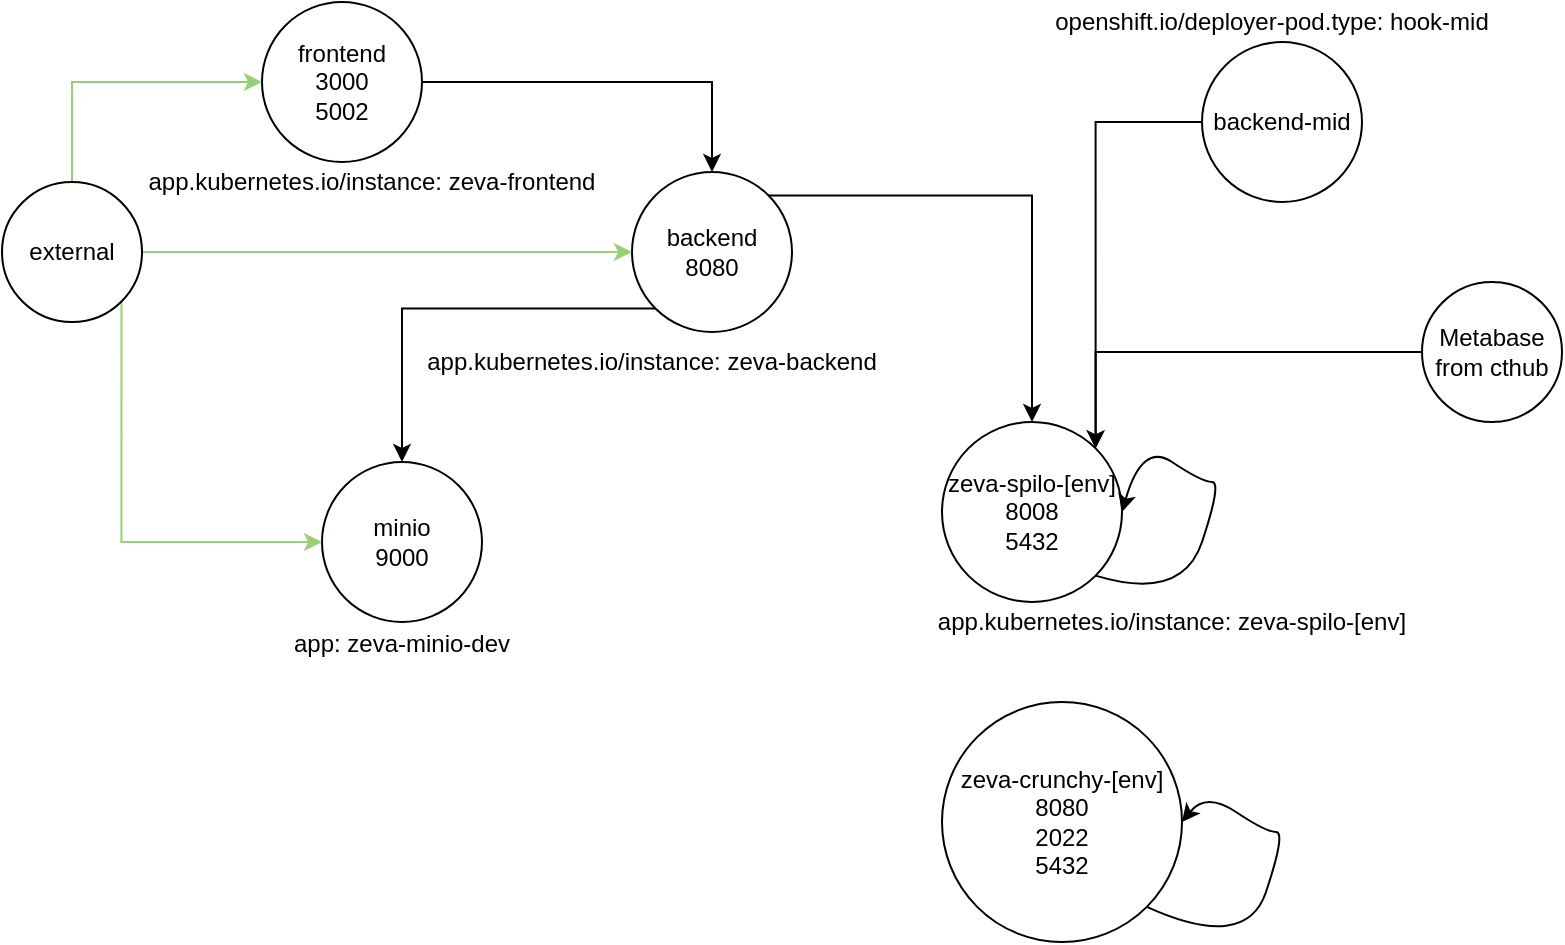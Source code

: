 <mxfile version="21.7.4" type="device">
  <diagram id="AIra0pvackN1RxZxVPas" name="Page-1">
    <mxGraphModel dx="1190" dy="1824" grid="1" gridSize="10" guides="1" tooltips="1" connect="1" arrows="1" fold="1" page="1" pageScale="1" pageWidth="850" pageHeight="1100" math="0" shadow="0">
      <root>
        <mxCell id="0" />
        <mxCell id="1" parent="0" />
        <mxCell id="b4ZN2M5RfPYAqQMjHC3d-15" style="edgeStyle=orthogonalEdgeStyle;rounded=0;orthogonalLoop=1;jettySize=auto;html=1;exitX=1;exitY=0.5;exitDx=0;exitDy=0;strokeColor=#010103;" parent="1" source="b4ZN2M5RfPYAqQMjHC3d-1" target="b4ZN2M5RfPYAqQMjHC3d-3" edge="1">
          <mxGeometry relative="1" as="geometry" />
        </mxCell>
        <mxCell id="b4ZN2M5RfPYAqQMjHC3d-1" value="frontend&lt;br&gt;3000&lt;br&gt;5002" style="ellipse;whiteSpace=wrap;html=1;aspect=fixed;" parent="1" vertex="1">
          <mxGeometry x="160" y="-40" width="80" height="80" as="geometry" />
        </mxCell>
        <mxCell id="b4ZN2M5RfPYAqQMjHC3d-26" style="edgeStyle=orthogonalEdgeStyle;rounded=0;orthogonalLoop=1;jettySize=auto;html=1;exitX=0;exitY=1;exitDx=0;exitDy=0;strokeColor=#010103;" parent="1" source="b4ZN2M5RfPYAqQMjHC3d-3" target="b4ZN2M5RfPYAqQMjHC3d-13" edge="1">
          <mxGeometry relative="1" as="geometry" />
        </mxCell>
        <mxCell id="b4ZN2M5RfPYAqQMjHC3d-27" style="edgeStyle=orthogonalEdgeStyle;rounded=0;orthogonalLoop=1;jettySize=auto;html=1;exitX=1;exitY=0;exitDx=0;exitDy=0;strokeColor=#010103;" parent="1" source="b4ZN2M5RfPYAqQMjHC3d-3" target="b4ZN2M5RfPYAqQMjHC3d-8" edge="1">
          <mxGeometry relative="1" as="geometry" />
        </mxCell>
        <mxCell id="b4ZN2M5RfPYAqQMjHC3d-3" value="backend&lt;br&gt;8080" style="ellipse;whiteSpace=wrap;html=1;aspect=fixed;" parent="1" vertex="1">
          <mxGeometry x="345" y="45" width="80" height="80" as="geometry" />
        </mxCell>
        <mxCell id="b4ZN2M5RfPYAqQMjHC3d-8" value="zeva-spilo-[env]&lt;br&gt;8008&lt;br&gt;5432" style="ellipse;whiteSpace=wrap;html=1;aspect=fixed;" parent="1" vertex="1">
          <mxGeometry x="500" y="170" width="90" height="90" as="geometry" />
        </mxCell>
        <mxCell id="b4ZN2M5RfPYAqQMjHC3d-13" value="minio&lt;br&gt;9000" style="ellipse;whiteSpace=wrap;html=1;aspect=fixed;" parent="1" vertex="1">
          <mxGeometry x="190" y="190" width="80" height="80" as="geometry" />
        </mxCell>
        <mxCell id="DNz0pwb5H6Iw8uUJaAUe-1" style="edgeStyle=orthogonalEdgeStyle;rounded=0;orthogonalLoop=1;jettySize=auto;html=1;entryX=0;entryY=0.5;entryDx=0;entryDy=0;strokeColor=#97D077;" parent="1" source="b4ZN2M5RfPYAqQMjHC3d-20" target="b4ZN2M5RfPYAqQMjHC3d-3" edge="1">
          <mxGeometry relative="1" as="geometry" />
        </mxCell>
        <mxCell id="DNz0pwb5H6Iw8uUJaAUe-3" style="edgeStyle=orthogonalEdgeStyle;rounded=0;orthogonalLoop=1;jettySize=auto;html=1;exitX=1;exitY=1;exitDx=0;exitDy=0;entryX=0;entryY=0.5;entryDx=0;entryDy=0;strokeColor=#97D077;" parent="1" source="b4ZN2M5RfPYAqQMjHC3d-20" target="b4ZN2M5RfPYAqQMjHC3d-13" edge="1">
          <mxGeometry relative="1" as="geometry">
            <Array as="points">
              <mxPoint x="90" y="230" />
            </Array>
          </mxGeometry>
        </mxCell>
        <mxCell id="DNz0pwb5H6Iw8uUJaAUe-6" style="edgeStyle=orthogonalEdgeStyle;rounded=0;orthogonalLoop=1;jettySize=auto;html=1;entryX=0;entryY=0.5;entryDx=0;entryDy=0;strokeColor=#97D077;" parent="1" source="b4ZN2M5RfPYAqQMjHC3d-20" target="b4ZN2M5RfPYAqQMjHC3d-1" edge="1">
          <mxGeometry relative="1" as="geometry">
            <Array as="points">
              <mxPoint x="65" />
            </Array>
          </mxGeometry>
        </mxCell>
        <mxCell id="b4ZN2M5RfPYAqQMjHC3d-20" value="external" style="ellipse;whiteSpace=wrap;html=1;aspect=fixed;" parent="1" vertex="1">
          <mxGeometry x="30" y="50" width="70" height="70" as="geometry" />
        </mxCell>
        <mxCell id="9xZVyRgoyZn5UuLwTAI5-3" value="" style="curved=1;endArrow=classic;html=1;exitX=1;exitY=1;exitDx=0;exitDy=0;entryX=1;entryY=0.5;entryDx=0;entryDy=0;strokeColor=#010103;" parent="1" source="b4ZN2M5RfPYAqQMjHC3d-8" target="b4ZN2M5RfPYAqQMjHC3d-8" edge="1">
          <mxGeometry width="50" height="50" relative="1" as="geometry">
            <mxPoint x="590" y="200" as="sourcePoint" />
            <mxPoint x="560" y="206" as="targetPoint" />
            <Array as="points">
              <mxPoint x="620" y="260" />
              <mxPoint x="640" y="200" />
              <mxPoint x="630" y="200" />
              <mxPoint x="600" y="180" />
            </Array>
          </mxGeometry>
        </mxCell>
        <mxCell id="jZ5XmgkILTjiQiPbq-w5-3" style="edgeStyle=orthogonalEdgeStyle;rounded=0;orthogonalLoop=1;jettySize=auto;html=1;entryX=1;entryY=0;entryDx=0;entryDy=0;strokeColor=#010103;" parent="1" source="jZ5XmgkILTjiQiPbq-w5-2" target="b4ZN2M5RfPYAqQMjHC3d-8" edge="1">
          <mxGeometry relative="1" as="geometry" />
        </mxCell>
        <mxCell id="jZ5XmgkILTjiQiPbq-w5-2" value="backend-mid" style="ellipse;whiteSpace=wrap;html=1;aspect=fixed;" parent="1" vertex="1">
          <mxGeometry x="630" y="-20" width="80" height="80" as="geometry" />
        </mxCell>
        <mxCell id="5H04mbbeuP7JrVoTDnXR-1" value="app: zeva-minio-dev" style="text;html=1;strokeColor=none;fillColor=none;align=center;verticalAlign=middle;whiteSpace=wrap;rounded=0;" parent="1" vertex="1">
          <mxGeometry x="155" y="270" width="150" height="22.5" as="geometry" />
        </mxCell>
        <mxCell id="5H04mbbeuP7JrVoTDnXR-4" value="app.kubernetes.io/instance: zeva-spilo-[env]" style="text;html=1;strokeColor=none;fillColor=none;align=center;verticalAlign=middle;whiteSpace=wrap;rounded=0;" parent="1" vertex="1">
          <mxGeometry x="480" y="260" width="270" height="20" as="geometry" />
        </mxCell>
        <mxCell id="5H04mbbeuP7JrVoTDnXR-9" value="app.kubernetes.io/instance: zeva-frontend" style="text;html=1;strokeColor=none;fillColor=none;align=center;verticalAlign=middle;whiteSpace=wrap;rounded=0;" parent="1" vertex="1">
          <mxGeometry x="100" y="40" width="230" height="20" as="geometry" />
        </mxCell>
        <mxCell id="5H04mbbeuP7JrVoTDnXR-10" value="openshift.io/deployer-pod.type: hook-mid" style="text;html=1;strokeColor=none;fillColor=none;align=center;verticalAlign=middle;whiteSpace=wrap;rounded=0;" parent="1" vertex="1">
          <mxGeometry x="550" y="-40" width="230" height="20" as="geometry" />
        </mxCell>
        <mxCell id="iu2YgGMF-e6qmB6fPWX2-2" style="edgeStyle=orthogonalEdgeStyle;rounded=0;orthogonalLoop=1;jettySize=auto;html=1;exitX=0;exitY=0.5;exitDx=0;exitDy=0;entryX=1;entryY=0;entryDx=0;entryDy=0;" parent="1" source="iu2YgGMF-e6qmB6fPWX2-1" edge="1" target="b4ZN2M5RfPYAqQMjHC3d-8">
          <mxGeometry relative="1" as="geometry">
            <mxPoint x="580" y="180" as="targetPoint" />
            <Array as="points">
              <mxPoint x="577" y="135" />
            </Array>
          </mxGeometry>
        </mxCell>
        <mxCell id="iu2YgGMF-e6qmB6fPWX2-1" value="Metabase from cthub" style="ellipse;whiteSpace=wrap;html=1;aspect=fixed;" parent="1" vertex="1">
          <mxGeometry x="740" y="100" width="70" height="70" as="geometry" />
        </mxCell>
        <mxCell id="4ebCO-aOfM0Xrt9OBQbu-1" value="app.kubernetes.io/instance: zeva-backend" style="text;html=1;strokeColor=none;fillColor=none;align=center;verticalAlign=middle;whiteSpace=wrap;rounded=0;" parent="1" vertex="1">
          <mxGeometry x="240" y="130" width="230" height="20" as="geometry" />
        </mxCell>
        <mxCell id="mF-6XTW2BXDFCHSf3zBh-1" value="zeva-crunchy-[env]&lt;br&gt;8080&lt;br&gt;2022&lt;br&gt;5432" style="ellipse;whiteSpace=wrap;html=1;aspect=fixed;" vertex="1" parent="1">
          <mxGeometry x="500" y="310" width="120" height="120" as="geometry" />
        </mxCell>
        <mxCell id="mF-6XTW2BXDFCHSf3zBh-6" value="" style="curved=1;endArrow=classic;html=1;exitX=1;exitY=1;exitDx=0;exitDy=0;strokeColor=#010103;entryX=1;entryY=0.5;entryDx=0;entryDy=0;" edge="1" parent="1" source="mF-6XTW2BXDFCHSf3zBh-1" target="mF-6XTW2BXDFCHSf3zBh-1">
          <mxGeometry width="50" height="50" relative="1" as="geometry">
            <mxPoint x="610" y="413" as="sourcePoint" />
            <mxPoint x="620" y="385" as="targetPoint" />
            <Array as="points">
              <mxPoint x="652" y="435" />
              <mxPoint x="672" y="375" />
              <mxPoint x="662" y="375" />
              <mxPoint x="632" y="355" />
            </Array>
          </mxGeometry>
        </mxCell>
      </root>
    </mxGraphModel>
  </diagram>
</mxfile>

